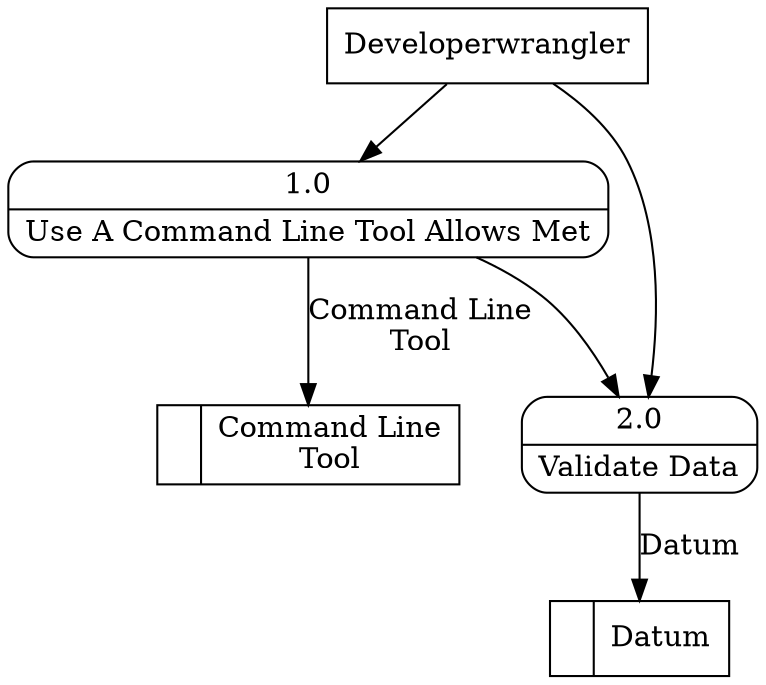 digraph dfd2{ 
node[shape=record]
200 [label="<f0>  |<f1> Datum " ];
201 [label="<f0>  |<f1> Command Line\nTool " ];
202 [label="Developerwrangler" shape=box];
203 [label="{<f0> 1.0|<f1> Use A Command Line Tool Allows Met }" shape=Mrecord];
204 [label="{<f0> 2.0|<f1> Validate Data }" shape=Mrecord];
202 -> 203
202 -> 204
203 -> 204
203 -> 201 [label="Command Line\nTool"]
204 -> 200 [label="Datum"]
}